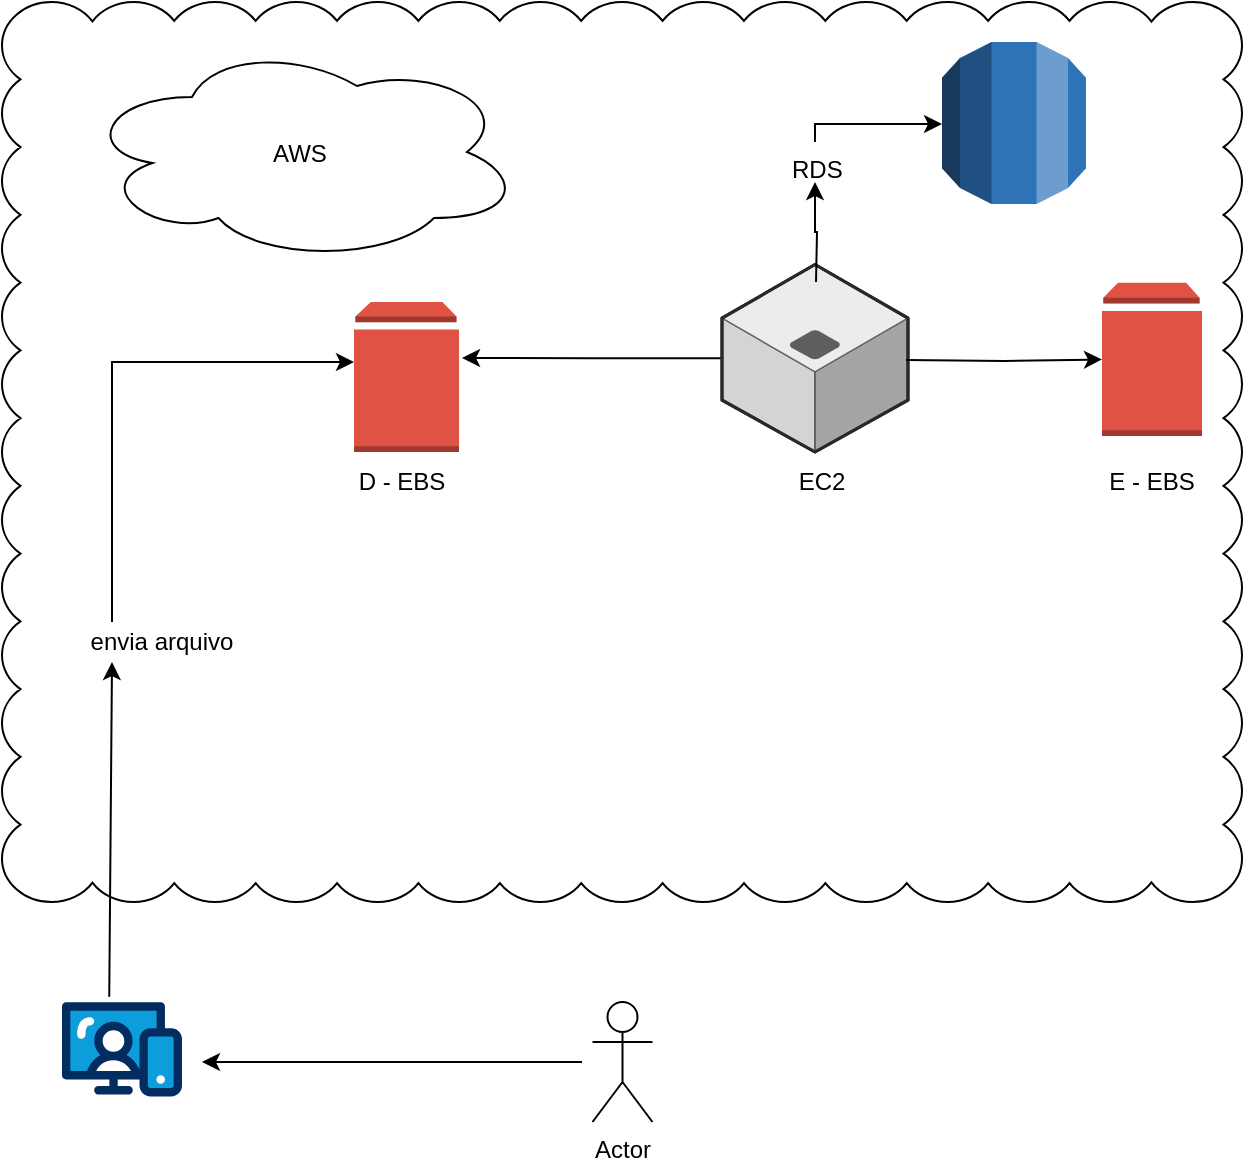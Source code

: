 <mxfile version="28.2.7">
  <diagram name="Page-1" id="MTVBoJtpSpE8CqFOoowx">
    <mxGraphModel dx="1042" dy="1795" grid="1" gridSize="10" guides="1" tooltips="1" connect="1" arrows="1" fold="1" page="1" pageScale="1" pageWidth="827" pageHeight="1169" math="0" shadow="0">
      <root>
        <mxCell id="0" />
        <mxCell id="1" parent="0" />
        <mxCell id="D1Zyr-aaOzJRjce48M1F-81" value="" style="ellipse;shape=cloud;whiteSpace=wrap;html=1;fillColor=none;" parent="1" vertex="1">
          <mxGeometry x="170" y="-640" width="220" height="110" as="geometry" />
        </mxCell>
        <mxCell id="D1Zyr-aaOzJRjce48M1F-50" value="" style="verticalLabelPosition=bottom;aspect=fixed;html=1;shape=mxgraph.salesforce.web;fillColorStyles=fillColor2,fillColor3,fillColor4;fillColor2=#032d60;fillColor3=#0d9dda;fillColor4=#ffffff;fillColor=none;strokeColor=none;" parent="1" vertex="1">
          <mxGeometry x="160" y="-160" width="60" height="47.4" as="geometry" />
        </mxCell>
        <mxCell id="D1Zyr-aaOzJRjce48M1F-59" value="Actor" style="shape=umlActor;verticalLabelPosition=bottom;verticalAlign=top;html=1;outlineConnect=0;" parent="1" vertex="1">
          <mxGeometry x="425.25" y="-160" width="30" height="60" as="geometry" />
        </mxCell>
        <mxCell id="D1Zyr-aaOzJRjce48M1F-72" value="" style="endArrow=classic;html=1;rounded=0;" parent="1" edge="1">
          <mxGeometry width="50" height="50" relative="1" as="geometry">
            <mxPoint x="420" y="-130" as="sourcePoint" />
            <mxPoint x="230" y="-130" as="targetPoint" />
          </mxGeometry>
        </mxCell>
        <mxCell id="D1Zyr-aaOzJRjce48M1F-49" value="" style="outlineConnect=0;dashed=0;verticalLabelPosition=bottom;verticalAlign=top;align=center;html=1;shape=mxgraph.aws3.volume;fillColor=#E05243;gradientColor=none;" parent="1" vertex="1">
          <mxGeometry x="306" y="-510" width="52.5" height="75" as="geometry" />
        </mxCell>
        <mxCell id="D1Zyr-aaOzJRjce48M1F-76" value="" style="endArrow=classic;html=1;rounded=0;entryX=0;entryY=0.4;entryDx=0;entryDy=0;entryPerimeter=0;exitX=0.25;exitY=0;exitDx=0;exitDy=0;" parent="1" source="D1Zyr-aaOzJRjce48M1F-73" target="D1Zyr-aaOzJRjce48M1F-49" edge="1">
          <mxGeometry width="50" height="50" relative="1" as="geometry">
            <mxPoint x="160" y="-340" as="sourcePoint" />
            <mxPoint x="400" y="-310" as="targetPoint" />
            <Array as="points">
              <mxPoint x="185" y="-480" />
            </Array>
          </mxGeometry>
        </mxCell>
        <mxCell id="D1Zyr-aaOzJRjce48M1F-77" value="" style="endArrow=classic;html=1;rounded=0;exitX=0.327;exitY=-0.059;exitDx=0;exitDy=0;exitPerimeter=0;entryX=0.25;entryY=1;entryDx=0;entryDy=0;" parent="1" target="D1Zyr-aaOzJRjce48M1F-73" edge="1">
          <mxGeometry width="50" height="50" relative="1" as="geometry">
            <mxPoint x="183.62" y="-162.611" as="sourcePoint" />
            <mxPoint x="189" y="-330" as="targetPoint" />
            <Array as="points" />
          </mxGeometry>
        </mxCell>
        <mxCell id="D1Zyr-aaOzJRjce48M1F-73" value="envia arquivo" style="text;html=1;whiteSpace=wrap;strokeColor=none;fillColor=none;align=center;verticalAlign=middle;rounded=0;" parent="1" vertex="1">
          <mxGeometry x="160" y="-350" width="100" height="20" as="geometry" />
        </mxCell>
        <mxCell id="D1Zyr-aaOzJRjce48M1F-83" style="edgeStyle=orthogonalEdgeStyle;rounded=0;orthogonalLoop=1;jettySize=auto;html=1;entryX=1.029;entryY=0.373;entryDx=0;entryDy=0;entryPerimeter=0;" parent="1" source="D1Zyr-aaOzJRjce48M1F-82" target="D1Zyr-aaOzJRjce48M1F-49" edge="1">
          <mxGeometry relative="1" as="geometry">
            <mxPoint x="420" y="-482" as="targetPoint" />
          </mxGeometry>
        </mxCell>
        <mxCell id="D1Zyr-aaOzJRjce48M1F-95" style="edgeStyle=orthogonalEdgeStyle;rounded=0;orthogonalLoop=1;jettySize=auto;html=1;" parent="1" source="D1Zyr-aaOzJRjce48M1F-96" target="D1Zyr-aaOzJRjce48M1F-93" edge="1">
          <mxGeometry relative="1" as="geometry">
            <mxPoint x="537" y="-520" as="sourcePoint" />
            <Array as="points">
              <mxPoint x="537" y="-599" />
            </Array>
          </mxGeometry>
        </mxCell>
        <mxCell id="D1Zyr-aaOzJRjce48M1F-82" value="" style="verticalLabelPosition=bottom;html=1;verticalAlign=top;strokeWidth=1;align=center;outlineConnect=0;dashed=0;outlineConnect=0;shape=mxgraph.aws3d.application_server;fillColor=#ECECEC;strokeColor=#5E5E5E;aspect=fixed;strokeColor2=#292929;" parent="1" vertex="1">
          <mxGeometry x="490" y="-528.76" width="93" height="93.76" as="geometry" />
        </mxCell>
        <mxCell id="D1Zyr-aaOzJRjce48M1F-86" style="edgeStyle=orthogonalEdgeStyle;rounded=0;orthogonalLoop=1;jettySize=auto;html=1;entryX=0;entryY=0.5;entryDx=0;entryDy=0;entryPerimeter=0;" parent="1" target="D1Zyr-aaOzJRjce48M1F-84" edge="1">
          <mxGeometry relative="1" as="geometry">
            <mxPoint x="582" y="-481" as="sourcePoint" />
            <mxPoint x="672" y="-481.285" as="targetPoint" />
            <Array as="points" />
          </mxGeometry>
        </mxCell>
        <mxCell id="D1Zyr-aaOzJRjce48M1F-84" value="" style="outlineConnect=0;dashed=0;verticalLabelPosition=bottom;verticalAlign=top;align=center;html=1;shape=mxgraph.aws3.volume;fillColor=#E05243;gradientColor=none;" parent="1" vertex="1">
          <mxGeometry x="680" y="-519.57" width="50" height="76.57" as="geometry" />
        </mxCell>
        <mxCell id="D1Zyr-aaOzJRjce48M1F-88" value="D - EBS" style="text;html=1;whiteSpace=wrap;strokeColor=none;fillColor=none;align=center;verticalAlign=middle;rounded=0;" parent="1" vertex="1">
          <mxGeometry x="280" y="-430" width="100" height="20" as="geometry" />
        </mxCell>
        <mxCell id="D1Zyr-aaOzJRjce48M1F-89" value="EC2" style="text;html=1;whiteSpace=wrap;strokeColor=none;fillColor=none;align=center;verticalAlign=middle;rounded=0;" parent="1" vertex="1">
          <mxGeometry x="490" y="-430" width="100" height="20" as="geometry" />
        </mxCell>
        <mxCell id="D1Zyr-aaOzJRjce48M1F-91" value="E - EBS" style="text;html=1;whiteSpace=wrap;strokeColor=none;fillColor=none;align=center;verticalAlign=middle;rounded=0;" parent="1" vertex="1">
          <mxGeometry x="655" y="-430" width="100" height="20" as="geometry" />
        </mxCell>
        <mxCell id="D1Zyr-aaOzJRjce48M1F-93" value="" style="outlineConnect=0;verticalLabelPosition=bottom;verticalAlign=top;align=center;html=1;shape=mxgraph.aws3.rds;fillColor=#2E73B8;gradientColor=none;" parent="1" vertex="1">
          <mxGeometry x="600" y="-640" width="72" height="81" as="geometry" />
        </mxCell>
        <mxCell id="D1Zyr-aaOzJRjce48M1F-97" value="" style="edgeStyle=orthogonalEdgeStyle;rounded=0;orthogonalLoop=1;jettySize=auto;html=1;" parent="1" target="D1Zyr-aaOzJRjce48M1F-96" edge="1">
          <mxGeometry relative="1" as="geometry">
            <mxPoint x="537" y="-520" as="sourcePoint" />
            <mxPoint x="600" y="-599" as="targetPoint" />
            <Array as="points" />
          </mxGeometry>
        </mxCell>
        <mxCell id="D1Zyr-aaOzJRjce48M1F-96" value="&lt;div style=&quot;text-align: center;&quot;&gt;&lt;span style=&quot;background-color: transparent; color: light-dark(rgb(0, 0, 0), rgb(255, 255, 255));&quot;&gt;RDS&lt;/span&gt;&lt;/div&gt;" style="text;whiteSpace=wrap;html=1;" parent="1" vertex="1">
          <mxGeometry x="523" y="-590" width="27" height="20" as="geometry" />
        </mxCell>
        <mxCell id="D1Zyr-aaOzJRjce48M1F-100" value="AWS" style="text;html=1;whiteSpace=wrap;strokeColor=none;fillColor=none;align=center;verticalAlign=middle;rounded=0;" parent="1" vertex="1">
          <mxGeometry x="198.5" y="-609" width="160" height="50" as="geometry" />
        </mxCell>
        <mxCell id="D1Zyr-aaOzJRjce48M1F-102" value="" style="whiteSpace=wrap;html=1;shape=mxgraph.basic.cloud_rect;fillStyle=hatch;fillColor=none;" parent="1" vertex="1">
          <mxGeometry x="130" y="-660" width="620" height="450" as="geometry" />
        </mxCell>
      </root>
    </mxGraphModel>
  </diagram>
</mxfile>
